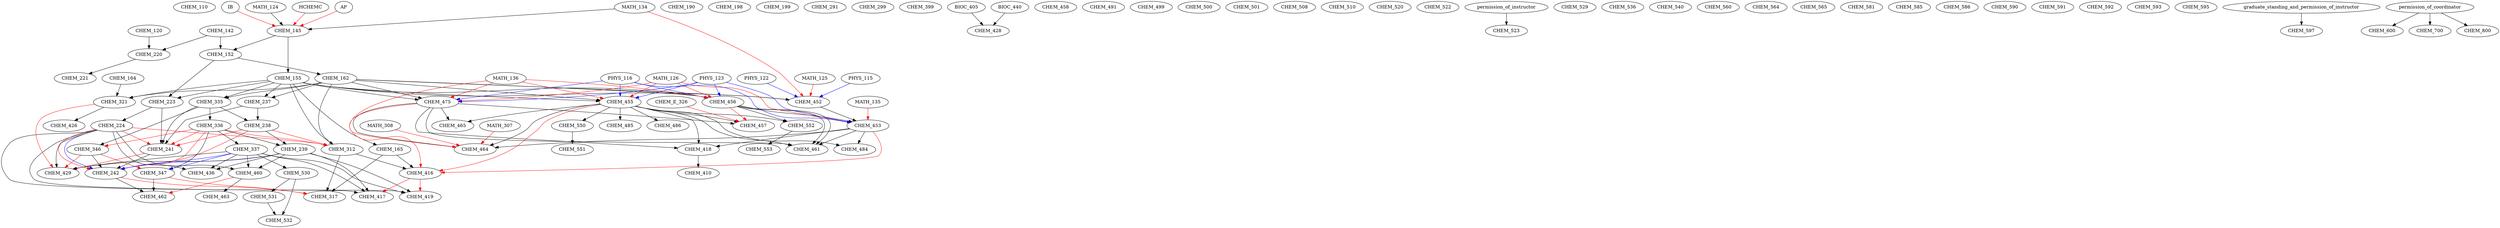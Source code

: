 digraph G {
    CHEM_110;
    CHEM_120;
    CHEM_142;
    edge [color=black];
    MATH_124 -> CHEM_145;
    MATH_134 -> CHEM_145;
    edge [color=red];
    HCHEMC -> CHEM_145;
    AP -> CHEM_145;
    IB -> CHEM_145;
    edge [color=black];
    CHEM_142 -> CHEM_152;
    CHEM_145 -> CHEM_152;
    edge [color=black];
    CHEM_145 -> CHEM_155;
    edge [color=black];
    CHEM_152 -> CHEM_162;
    edge [color=black];
    CHEM_155 -> CHEM_165;
    CHEM_190;
    CHEM_198;
    CHEM_199;
    edge [color=black];
    CHEM_120 -> CHEM_220;
    CHEM_142 -> CHEM_220;
    edge [color=black];
    CHEM_220 -> CHEM_221;
    edge [color=black];
    CHEM_152 -> CHEM_223;
    CHEM_155 -> CHEM_223;
    edge [color=black];
    CHEM_223 -> CHEM_224;
    edge [color=black];
    CHEM_155 -> CHEM_237;
    CHEM_162 -> CHEM_237;
    edge [color=black];
    CHEM_237 -> CHEM_238;
    CHEM_335 -> CHEM_238;
    edge [color=black];
    CHEM_238 -> CHEM_239;
    CHEM_336 -> CHEM_239;
    edge [color=black];
    CHEM_223 -> CHEM_241;
    CHEM_237 -> CHEM_241;
    CHEM_335 -> CHEM_241;
    edge [color=red];
    CHEM_224 -> CHEM_241;
    CHEM_238 -> CHEM_241;
    CHEM_336 -> CHEM_241;
    edge [color=black];
    CHEM_241 -> CHEM_242;
    CHEM_346 -> CHEM_242;
    edge [color=red];
    CHEM_224 -> CHEM_242;
    CHEM_238 -> CHEM_242;
    CHEM_336 -> CHEM_242;
    edge [color=blue];
    CHEM_224 -> CHEM_242;
    CHEM_239 -> CHEM_242;
    CHEM_337 -> CHEM_242;
    CHEM_291;
    CHEM_299;
    edge [color=black];
    CHEM_155 -> CHEM_312;
    CHEM_162 -> CHEM_312;
    edge [color=red];
    CHEM_224 -> CHEM_312;
    CHEM_238 -> CHEM_312;
    CHEM_336 -> CHEM_312;
    edge [color=black];
    CHEM_165 -> CHEM_317;
    CHEM_312 -> CHEM_317;
    edge [color=red];
    CHEM_242 -> CHEM_317;
    CHEM_347 -> CHEM_317;
    edge [color=black];
    CHEM_155 -> CHEM_321;
    CHEM_162 -> CHEM_321;
    CHEM_164 -> CHEM_321;
    edge [color=black];
    CHEM_155 -> CHEM_335;
    CHEM_162 -> CHEM_335;
    edge [color=black];
    CHEM_335 -> CHEM_336;
    edge [color=black];
    CHEM_336 -> CHEM_337;
    edge [color=black];
    CHEM_335 -> CHEM_346;
    edge [color=red];
    CHEM_336 -> CHEM_346;
    edge [color=black];
    CHEM_336 -> CHEM_347;
    edge [color=red];
    CHEM_346 -> CHEM_347;
    edge [color=blue];
    CHEM_337 -> CHEM_347;
    CHEM_399;
    edge [color=black];
    CHEM_418 -> CHEM_410;
    edge [color=black];
    CHEM_165 -> CHEM_416;
    CHEM_312 -> CHEM_416;
    edge [color=red];
    CHEM_453 -> CHEM_416;
    CHEM_455 -> CHEM_416;
    CHEM_475 -> CHEM_416;
    edge [color=black];
    CHEM_224 -> CHEM_417;
    CHEM_239 -> CHEM_417;
    CHEM_337 -> CHEM_417;
    edge [color=red];
    CHEM_416 -> CHEM_417;
    edge [color=black];
    CHEM_453 -> CHEM_418;
    CHEM_455 -> CHEM_418;
    CHEM_475 -> CHEM_418;
    edge [color=black];
    CHEM_224 -> CHEM_419;
    CHEM_239 -> CHEM_419;
    CHEM_337 -> CHEM_419;
    edge [color=red];
    CHEM_416 -> CHEM_419;
    edge [color=black];
    CHEM_321 -> CHEM_426;
    edge [color=black];
    BIOC_405 -> CHEM_428;
    BIOC_440 -> CHEM_428;
    edge [color=black];
    CHEM_224 -> CHEM_429;
    CHEM_239 -> CHEM_429;
    CHEM_337 -> CHEM_429;
    edge [color=red];
    CHEM_241 -> CHEM_429;
    CHEM_321 -> CHEM_429;
    CHEM_346 -> CHEM_429;
    edge [color=black];
    CHEM_224 -> CHEM_436;
    CHEM_239 -> CHEM_436;
    CHEM_337 -> CHEM_436;
    edge [color=black];
    CHEM_155 -> CHEM_452;
    CHEM_162 -> CHEM_452;
    edge [color=red];
    MATH_125 -> CHEM_452;
    MATH_134 -> CHEM_452;
    edge [color=blue];
    PHYS_115 -> CHEM_452;
    PHYS_122 -> CHEM_452;
    edge [color=black];
    CHEM_452 -> CHEM_453;
    CHEM_456 -> CHEM_453;
    edge [color=red];
    MATH_126 -> CHEM_453;
    MATH_135 -> CHEM_453;
    edge [color=blue];
    PHYS_116 -> CHEM_453;
    PHYS_123 -> CHEM_453;
    edge [color=black];
    CHEM_155 -> CHEM_455;
    CHEM_162 -> CHEM_455;
    edge [color=red];
    MATH_126 -> CHEM_455;
    MATH_136 -> CHEM_455;
    edge [color=blue];
    PHYS_116 -> CHEM_455;
    PHYS_123 -> CHEM_455;
    edge [color=black];
    CHEM_155 -> CHEM_456;
    CHEM_162 -> CHEM_456;
    edge [color=red];
    MATH_126 -> CHEM_456;
    MATH_136 -> CHEM_456;
    edge [color=blue];
    PHYS_116 -> CHEM_456;
    PHYS_123 -> CHEM_456;
    edge [color=black];
    CHEM_455 -> CHEM_457;
    CHEM_475 -> CHEM_457;
    edge [color=red];
    CHEM_456 -> CHEM_457;
    CHEM_E_326 -> CHEM_457;
    CHEM_458;
    edge [color=black];
    CHEM_224 -> CHEM_460;
    CHEM_239 -> CHEM_460;
    CHEM_337 -> CHEM_460;
    edge [color=black];
    CHEM_453 -> CHEM_461;
    CHEM_455 -> CHEM_461;
    CHEM_456 -> CHEM_461;
    CHEM_456 -> CHEM_461;
    CHEM_475 -> CHEM_461;
    edge [color=black];
    CHEM_242 -> CHEM_462;
    CHEM_347 -> CHEM_462;
    edge [color=red];
    CHEM_460 -> CHEM_462;
    edge [color=black];
    CHEM_460 -> CHEM_463;
    edge [color=black];
    CHEM_453 -> CHEM_464;
    CHEM_455 -> CHEM_464;
    CHEM_475 -> CHEM_464;
    edge [color=red];
    MATH_136 -> CHEM_464;
    MATH_307 -> CHEM_464;
    MATH_308 -> CHEM_464;
    edge [color=black];
    CHEM_455 -> CHEM_465;
    CHEM_475 -> CHEM_465;
    edge [color=black];
    CHEM_155 -> CHEM_475;
    CHEM_162 -> CHEM_475;
    edge [color=red];
    MATH_126 -> CHEM_475;
    MATH_136 -> CHEM_475;
    edge [color=blue];
    PHYS_116 -> CHEM_475;
    PHYS_123 -> CHEM_475;
    edge [color=black];
    CHEM_453 -> CHEM_484;
    CHEM_455 -> CHEM_484;
    edge [color=black];
    CHEM_455 -> CHEM_485;
    edge [color=black];
    CHEM_455 -> CHEM_486;
    CHEM_491;
    CHEM_499;
    CHEM_500;
    CHEM_501;
    CHEM_508;
    CHEM_510;
    CHEM_520;
    CHEM_522;
    edge [color=black];
    permission_of_instructor -> CHEM_523;
    CHEM_529;
    edge [color=black];
    CHEM_337 -> CHEM_530;
    edge [color=black];
    CHEM_530 -> CHEM_531;
    edge [color=black];
    CHEM_530 -> CHEM_532;
    CHEM_531 -> CHEM_532;
    CHEM_536;
    CHEM_540;
    edge [color=black];
    CHEM_455 -> CHEM_550;
    edge [color=black];
    CHEM_550 -> CHEM_551;
    edge [color=black];
    CHEM_455 -> CHEM_552;
    CHEM_456 -> CHEM_552;
    edge [color=black];
    CHEM_552 -> CHEM_553;
    CHEM_560;
    CHEM_564;
    CHEM_565;
    CHEM_581;
    CHEM_585;
    CHEM_586;
    CHEM_590;
    CHEM_591;
    CHEM_592;
    CHEM_593;
    CHEM_595;
    edge [color=black];
    graduate_standing_and_permission_of_instructor -> CHEM_597;
    edge [color=black];
    permission_of_coordinator -> CHEM_600;
    edge [color=black];
    permission_of_coordinator -> CHEM_700;
    edge [color=black];
    permission_of_coordinator -> CHEM_800;
}
